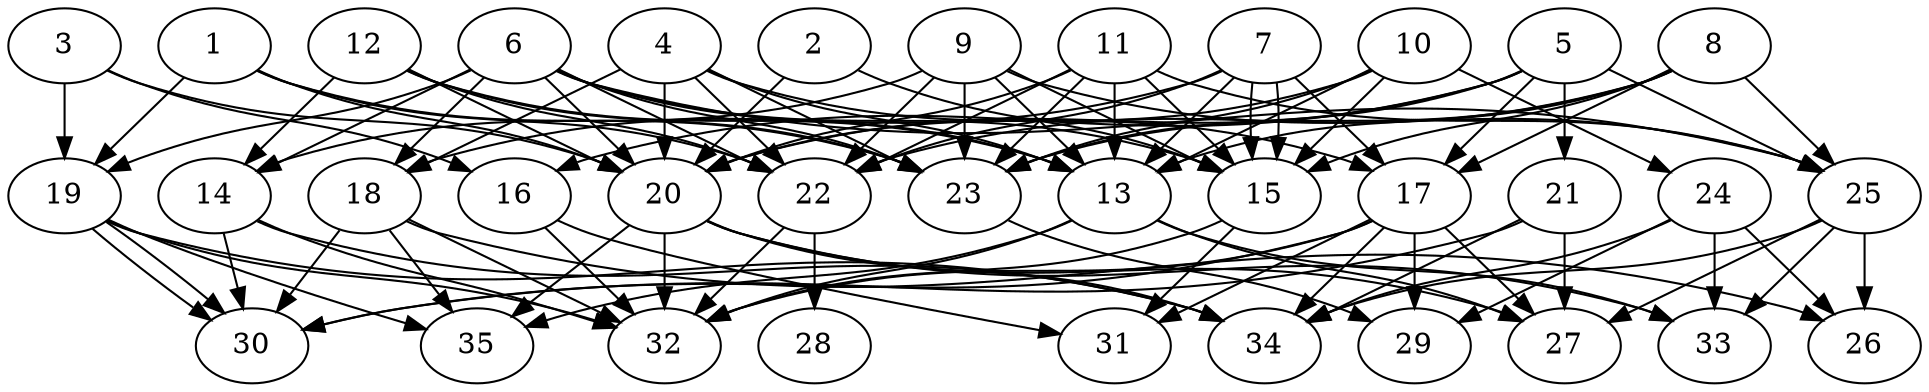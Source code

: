 // DAG automatically generated by daggen at Thu Oct  3 14:05:36 2019
// ./daggen --dot -n 35 --ccr 0.5 --fat 0.7 --regular 0.9 --density 0.7 --mindata 5242880 --maxdata 52428800 
digraph G {
  1 [size="85544960", alpha="0.06", expect_size="42772480"] 
  1 -> 19 [size ="42772480"]
  1 -> 20 [size ="42772480"]
  1 -> 22 [size ="42772480"]
  1 -> 23 [size ="42772480"]
  2 [size="85823488", alpha="0.11", expect_size="42911744"] 
  2 -> 15 [size ="42911744"]
  2 -> 20 [size ="42911744"]
  3 [size="36300800", alpha="0.11", expect_size="18150400"] 
  3 -> 16 [size ="18150400"]
  3 -> 19 [size ="18150400"]
  3 -> 20 [size ="18150400"]
  4 [size="29589504", alpha="0.04", expect_size="14794752"] 
  4 -> 13 [size ="14794752"]
  4 -> 17 [size ="14794752"]
  4 -> 18 [size ="14794752"]
  4 -> 20 [size ="14794752"]
  4 -> 22 [size ="14794752"]
  4 -> 23 [size ="14794752"]
  5 [size="63768576", alpha="0.17", expect_size="31884288"] 
  5 -> 16 [size ="31884288"]
  5 -> 17 [size ="31884288"]
  5 -> 20 [size ="31884288"]
  5 -> 21 [size ="31884288"]
  5 -> 23 [size ="31884288"]
  5 -> 25 [size ="31884288"]
  6 [size="45934592", alpha="0.18", expect_size="22967296"] 
  6 -> 13 [size ="22967296"]
  6 -> 14 [size ="22967296"]
  6 -> 15 [size ="22967296"]
  6 -> 18 [size ="22967296"]
  6 -> 19 [size ="22967296"]
  6 -> 20 [size ="22967296"]
  6 -> 22 [size ="22967296"]
  6 -> 23 [size ="22967296"]
  6 -> 25 [size ="22967296"]
  7 [size="93325312", alpha="0.04", expect_size="46662656"] 
  7 -> 13 [size ="46662656"]
  7 -> 15 [size ="46662656"]
  7 -> 15 [size ="46662656"]
  7 -> 17 [size ="46662656"]
  7 -> 18 [size ="46662656"]
  7 -> 22 [size ="46662656"]
  8 [size="61519872", alpha="0.06", expect_size="30759936"] 
  8 -> 13 [size ="30759936"]
  8 -> 15 [size ="30759936"]
  8 -> 17 [size ="30759936"]
  8 -> 22 [size ="30759936"]
  8 -> 23 [size ="30759936"]
  8 -> 25 [size ="30759936"]
  9 [size="36163584", alpha="0.07", expect_size="18081792"] 
  9 -> 13 [size ="18081792"]
  9 -> 14 [size ="18081792"]
  9 -> 15 [size ="18081792"]
  9 -> 22 [size ="18081792"]
  9 -> 23 [size ="18081792"]
  9 -> 25 [size ="18081792"]
  10 [size="53323776", alpha="0.06", expect_size="26661888"] 
  10 -> 13 [size ="26661888"]
  10 -> 15 [size ="26661888"]
  10 -> 20 [size ="26661888"]
  10 -> 23 [size ="26661888"]
  10 -> 24 [size ="26661888"]
  11 [size="30611456", alpha="0.03", expect_size="15305728"] 
  11 -> 13 [size ="15305728"]
  11 -> 15 [size ="15305728"]
  11 -> 20 [size ="15305728"]
  11 -> 22 [size ="15305728"]
  11 -> 23 [size ="15305728"]
  11 -> 25 [size ="15305728"]
  12 [size="58947584", alpha="0.17", expect_size="29473792"] 
  12 -> 13 [size ="29473792"]
  12 -> 14 [size ="29473792"]
  12 -> 20 [size ="29473792"]
  12 -> 22 [size ="29473792"]
  12 -> 23 [size ="29473792"]
  13 [size="15165440", alpha="0.11", expect_size="7582720"] 
  13 -> 27 [size ="7582720"]
  13 -> 32 [size ="7582720"]
  13 -> 33 [size ="7582720"]
  13 -> 35 [size ="7582720"]
  14 [size="66213888", alpha="0.19", expect_size="33106944"] 
  14 -> 30 [size ="33106944"]
  14 -> 32 [size ="33106944"]
  14 -> 34 [size ="33106944"]
  15 [size="83748864", alpha="0.06", expect_size="41874432"] 
  15 -> 31 [size ="41874432"]
  15 -> 32 [size ="41874432"]
  16 [size="70717440", alpha="0.19", expect_size="35358720"] 
  16 -> 31 [size ="35358720"]
  16 -> 32 [size ="35358720"]
  17 [size="62922752", alpha="0.16", expect_size="31461376"] 
  17 -> 27 [size ="31461376"]
  17 -> 29 [size ="31461376"]
  17 -> 30 [size ="31461376"]
  17 -> 31 [size ="31461376"]
  17 -> 32 [size ="31461376"]
  17 -> 34 [size ="31461376"]
  18 [size="81565696", alpha="0.15", expect_size="40782848"] 
  18 -> 26 [size ="40782848"]
  18 -> 30 [size ="40782848"]
  18 -> 32 [size ="40782848"]
  18 -> 35 [size ="40782848"]
  19 [size="15652864", alpha="0.04", expect_size="7826432"] 
  19 -> 30 [size ="7826432"]
  19 -> 30 [size ="7826432"]
  19 -> 32 [size ="7826432"]
  19 -> 34 [size ="7826432"]
  19 -> 35 [size ="7826432"]
  20 [size="46909440", alpha="0.09", expect_size="23454720"] 
  20 -> 27 [size ="23454720"]
  20 -> 32 [size ="23454720"]
  20 -> 33 [size ="23454720"]
  20 -> 34 [size ="23454720"]
  20 -> 35 [size ="23454720"]
  21 [size="75132928", alpha="0.09", expect_size="37566464"] 
  21 -> 27 [size ="37566464"]
  21 -> 30 [size ="37566464"]
  21 -> 34 [size ="37566464"]
  22 [size="88043520", alpha="0.06", expect_size="44021760"] 
  22 -> 28 [size ="44021760"]
  22 -> 32 [size ="44021760"]
  23 [size="72253440", alpha="0.08", expect_size="36126720"] 
  23 -> 29 [size ="36126720"]
  24 [size="28071936", alpha="0.14", expect_size="14035968"] 
  24 -> 26 [size ="14035968"]
  24 -> 29 [size ="14035968"]
  24 -> 33 [size ="14035968"]
  24 -> 34 [size ="14035968"]
  25 [size="22503424", alpha="0.11", expect_size="11251712"] 
  25 -> 26 [size ="11251712"]
  25 -> 27 [size ="11251712"]
  25 -> 33 [size ="11251712"]
  25 -> 34 [size ="11251712"]
  26 [size="53006336", alpha="0.16", expect_size="26503168"] 
  27 [size="49041408", alpha="0.18", expect_size="24520704"] 
  28 [size="31375360", alpha="0.11", expect_size="15687680"] 
  29 [size="100231168", alpha="0.10", expect_size="50115584"] 
  30 [size="26441728", alpha="0.18", expect_size="13220864"] 
  31 [size="68624384", alpha="0.09", expect_size="34312192"] 
  32 [size="18720768", alpha="0.12", expect_size="9360384"] 
  33 [size="46442496", alpha="0.15", expect_size="23221248"] 
  34 [size="83232768", alpha="0.10", expect_size="41616384"] 
  35 [size="53825536", alpha="0.00", expect_size="26912768"] 
}
